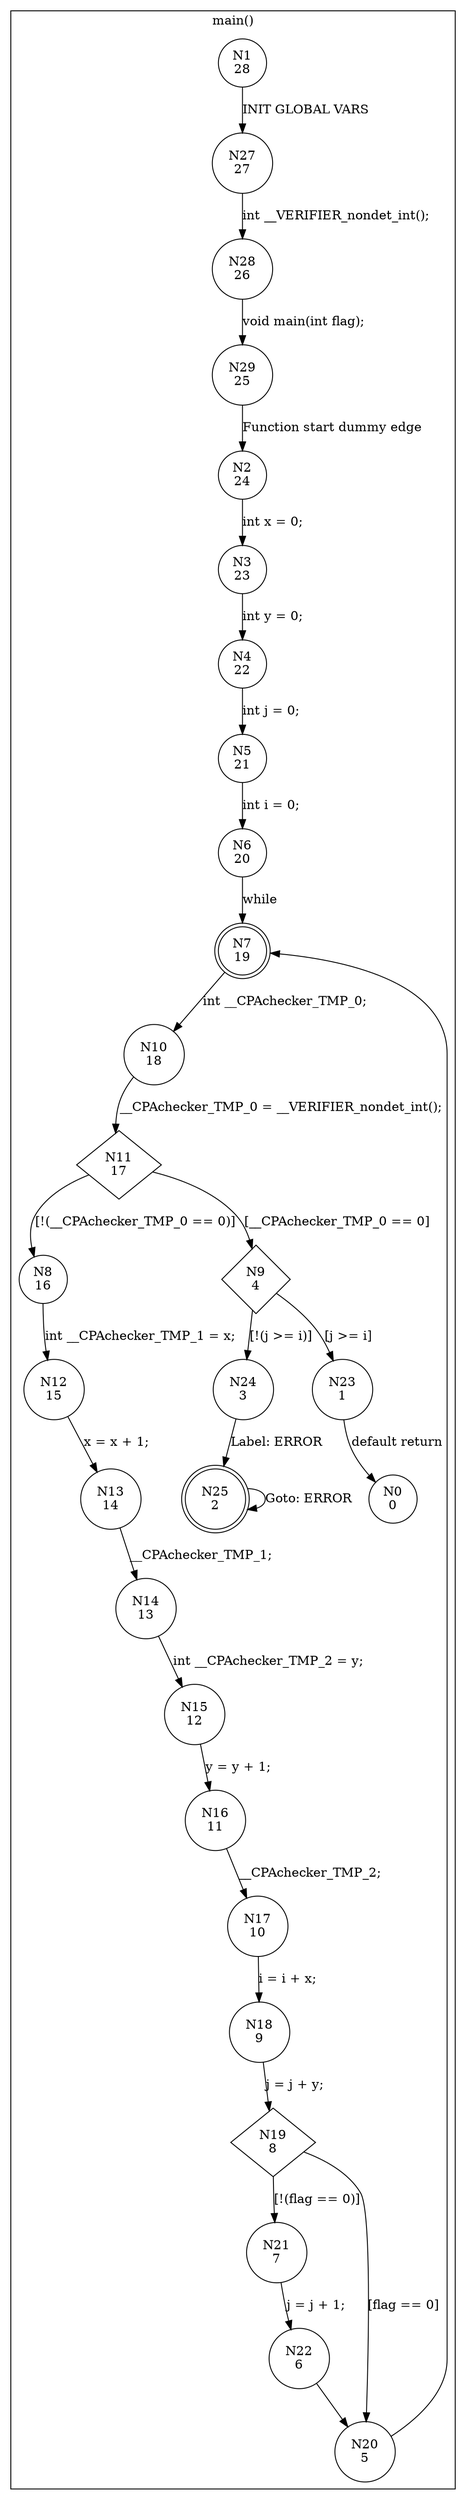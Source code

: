 digraph CFA {
1 [shape="circle" label="N1\n28"]
27 [shape="circle" label="N27\n27"]
28 [shape="circle" label="N28\n26"]
29 [shape="circle" label="N29\n25"]
2 [shape="circle" label="N2\n24"]
3 [shape="circle" label="N3\n23"]
4 [shape="circle" label="N4\n22"]
5 [shape="circle" label="N5\n21"]
6 [shape="circle" label="N6\n20"]
7 [shape="doublecircle" label="N7\n19"]
10 [shape="circle" label="N10\n18"]
11 [shape="diamond" label="N11\n17"]
8 [shape="circle" label="N8\n16"]
12 [shape="circle" label="N12\n15"]
13 [shape="circle" label="N13\n14"]
14 [shape="circle" label="N14\n13"]
15 [shape="circle" label="N15\n12"]
16 [shape="circle" label="N16\n11"]
17 [shape="circle" label="N17\n10"]
18 [shape="circle" label="N18\n9"]
19 [shape="diamond" label="N19\n8"]
21 [shape="circle" label="N21\n7"]
22 [shape="circle" label="N22\n6"]
20 [shape="circle" label="N20\n5"]
9 [shape="diamond" label="N9\n4"]
24 [shape="circle" label="N24\n3"]
25 [shape="doublecircle" label="N25\n2"]
23 [shape="circle" label="N23\n1"]
0 [shape="circle" label="N0\n0"]
node [shape="circle"]
subgraph cluster_main {
label="main()"
1 -> 27 [label="INIT GLOBAL VARS"]
27 -> 28 [label="int __VERIFIER_nondet_int();"]
28 -> 29 [label="void main(int flag);"]
29 -> 2 [label="Function start dummy edge"]
2 -> 3 [label="int x = 0;"]
3 -> 4 [label="int y = 0;"]
4 -> 5 [label="int j = 0;"]
5 -> 6 [label="int i = 0;"]
6 -> 7 [label="while"]
7 -> 10 [label="int __CPAchecker_TMP_0;"]
10 -> 11 [label="__CPAchecker_TMP_0 = __VERIFIER_nondet_int();"]
11 -> 9 [label="[__CPAchecker_TMP_0 == 0]"]
11 -> 8 [label="[!(__CPAchecker_TMP_0 == 0)]"]
8 -> 12 [label="int __CPAchecker_TMP_1 = x;"]
12 -> 13 [label="x = x + 1;"]
13 -> 14 [label="__CPAchecker_TMP_1;"]
14 -> 15 [label="int __CPAchecker_TMP_2 = y;"]
15 -> 16 [label="y = y + 1;"]
16 -> 17 [label="__CPAchecker_TMP_2;"]
17 -> 18 [label="i = i + x;"]
18 -> 19 [label="j = j + y;"]
19 -> 20 [label="[flag == 0]"]
19 -> 21 [label="[!(flag == 0)]"]
21 -> 22 [label="j = j + 1;"]
22 -> 20 [label=""]
20 -> 7 [label=""]
9 -> 23 [label="[j >= i]"]
9 -> 24 [label="[!(j >= i)]"]
24 -> 25 [label="Label: ERROR"]
25 -> 25 [label="Goto: ERROR"]
23 -> 0 [label="default return"]}
}